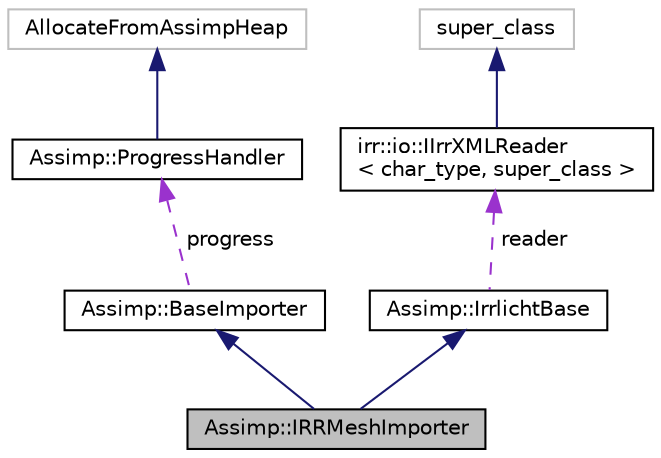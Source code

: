 digraph "Assimp::IRRMeshImporter"
{
  edge [fontname="Helvetica",fontsize="10",labelfontname="Helvetica",labelfontsize="10"];
  node [fontname="Helvetica",fontsize="10",shape=record];
  Node1 [label="Assimp::IRRMeshImporter",height=0.2,width=0.4,color="black", fillcolor="grey75", style="filled", fontcolor="black"];
  Node2 -> Node1 [dir="back",color="midnightblue",fontsize="10",style="solid"];
  Node2 [label="Assimp::BaseImporter",height=0.2,width=0.4,color="black", fillcolor="white", style="filled",URL="$class_assimp_1_1_base_importer.html"];
  Node3 -> Node2 [dir="back",color="darkorchid3",fontsize="10",style="dashed",label=" progress" ];
  Node3 [label="Assimp::ProgressHandler",height=0.2,width=0.4,color="black", fillcolor="white", style="filled",URL="$class_assimp_1_1_progress_handler.html",tooltip="CPP-API: Abstract interface for custom progress report receivers. "];
  Node4 -> Node3 [dir="back",color="midnightblue",fontsize="10",style="solid"];
  Node4 [label="AllocateFromAssimpHeap",height=0.2,width=0.4,color="grey75", fillcolor="white", style="filled"];
  Node5 -> Node1 [dir="back",color="midnightblue",fontsize="10",style="solid"];
  Node5 [label="Assimp::IrrlichtBase",height=0.2,width=0.4,color="black", fillcolor="white", style="filled",URL="$class_assimp_1_1_irrlicht_base.html"];
  Node6 -> Node5 [dir="back",color="darkorchid3",fontsize="10",style="dashed",label=" reader" ];
  Node6 [label="irr::io::IIrrXMLReader\l\< char_type, super_class \>",height=0.2,width=0.4,color="black", fillcolor="white", style="filled",URL="$classirr_1_1io_1_1_i_irr_x_m_l_reader.html",tooltip="Interface providing easy read access to a XML file. "];
  Node7 -> Node6 [dir="back",color="midnightblue",fontsize="10",style="solid"];
  Node7 [label="super_class",height=0.2,width=0.4,color="grey75", fillcolor="white", style="filled"];
}
